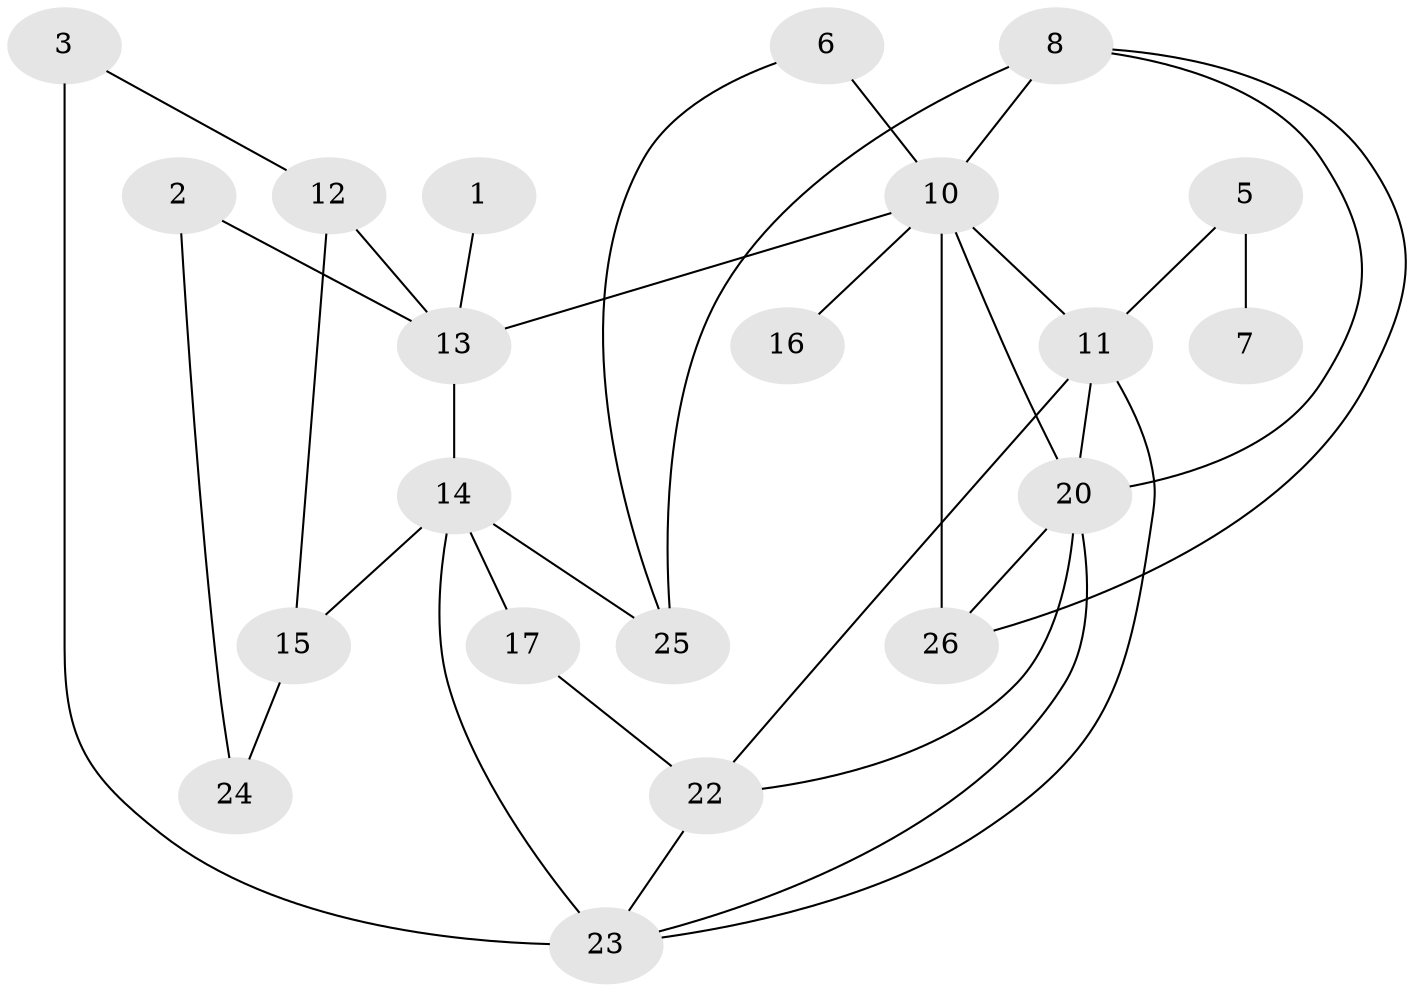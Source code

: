 // original degree distribution, {5: 0.058823529411764705, 4: 0.09803921568627451, 1: 0.17647058823529413, 3: 0.27450980392156865, 8: 0.0196078431372549, 6: 0.0196078431372549, 2: 0.27450980392156865, 0: 0.0784313725490196}
// Generated by graph-tools (version 1.1) at 2025/00/03/09/25 03:00:53]
// undirected, 21 vertices, 34 edges
graph export_dot {
graph [start="1"]
  node [color=gray90,style=filled];
  1;
  2;
  3;
  5;
  6;
  7;
  8;
  10;
  11;
  12;
  13;
  14;
  15;
  16;
  17;
  20;
  22;
  23;
  24;
  25;
  26;
  1 -- 13 [weight=1.0];
  2 -- 13 [weight=1.0];
  2 -- 24 [weight=1.0];
  3 -- 12 [weight=1.0];
  3 -- 23 [weight=2.0];
  5 -- 7 [weight=2.0];
  5 -- 11 [weight=1.0];
  6 -- 10 [weight=1.0];
  6 -- 25 [weight=1.0];
  8 -- 10 [weight=1.0];
  8 -- 20 [weight=1.0];
  8 -- 25 [weight=2.0];
  8 -- 26 [weight=2.0];
  10 -- 11 [weight=2.0];
  10 -- 13 [weight=1.0];
  10 -- 16 [weight=1.0];
  10 -- 20 [weight=1.0];
  10 -- 26 [weight=1.0];
  11 -- 20 [weight=1.0];
  11 -- 22 [weight=1.0];
  11 -- 23 [weight=1.0];
  12 -- 13 [weight=1.0];
  12 -- 15 [weight=1.0];
  13 -- 14 [weight=1.0];
  14 -- 15 [weight=1.0];
  14 -- 17 [weight=1.0];
  14 -- 23 [weight=1.0];
  14 -- 25 [weight=1.0];
  15 -- 24 [weight=1.0];
  17 -- 22 [weight=1.0];
  20 -- 22 [weight=1.0];
  20 -- 23 [weight=1.0];
  20 -- 26 [weight=1.0];
  22 -- 23 [weight=1.0];
}
